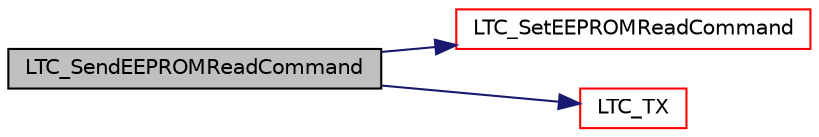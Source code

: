 digraph "LTC_SendEEPROMReadCommand"
{
  edge [fontname="Helvetica",fontsize="10",labelfontname="Helvetica",labelfontsize="10"];
  node [fontname="Helvetica",fontsize="10",shape=record];
  rankdir="LR";
  Node298 [label="LTC_SendEEPROMReadCommand",height=0.2,width=0.4,color="black", fillcolor="grey75", style="filled", fontcolor="black"];
  Node298 -> Node299 [color="midnightblue",fontsize="10",style="solid",fontname="Helvetica"];
  Node299 [label="LTC_SetEEPROMReadCommand",height=0.2,width=0.4,color="red", fillcolor="white", style="filled",URL="$ltc_8c.html#af00f29f2d7043b1db3c22730042b26ef",tooltip="configures the data that will be sent to the LTC daisy-chain to read EEPROM on slaves. "];
  Node298 -> Node301 [color="midnightblue",fontsize="10",style="solid",fontname="Helvetica"];
  Node301 [label="LTC_TX",height=0.2,width=0.4,color="red", fillcolor="white", style="filled",URL="$ltc_8c.html#a66092dc4eb5b34b11d37701763836c41",tooltip="sends command and data to the LTC daisy-chain. "];
}
